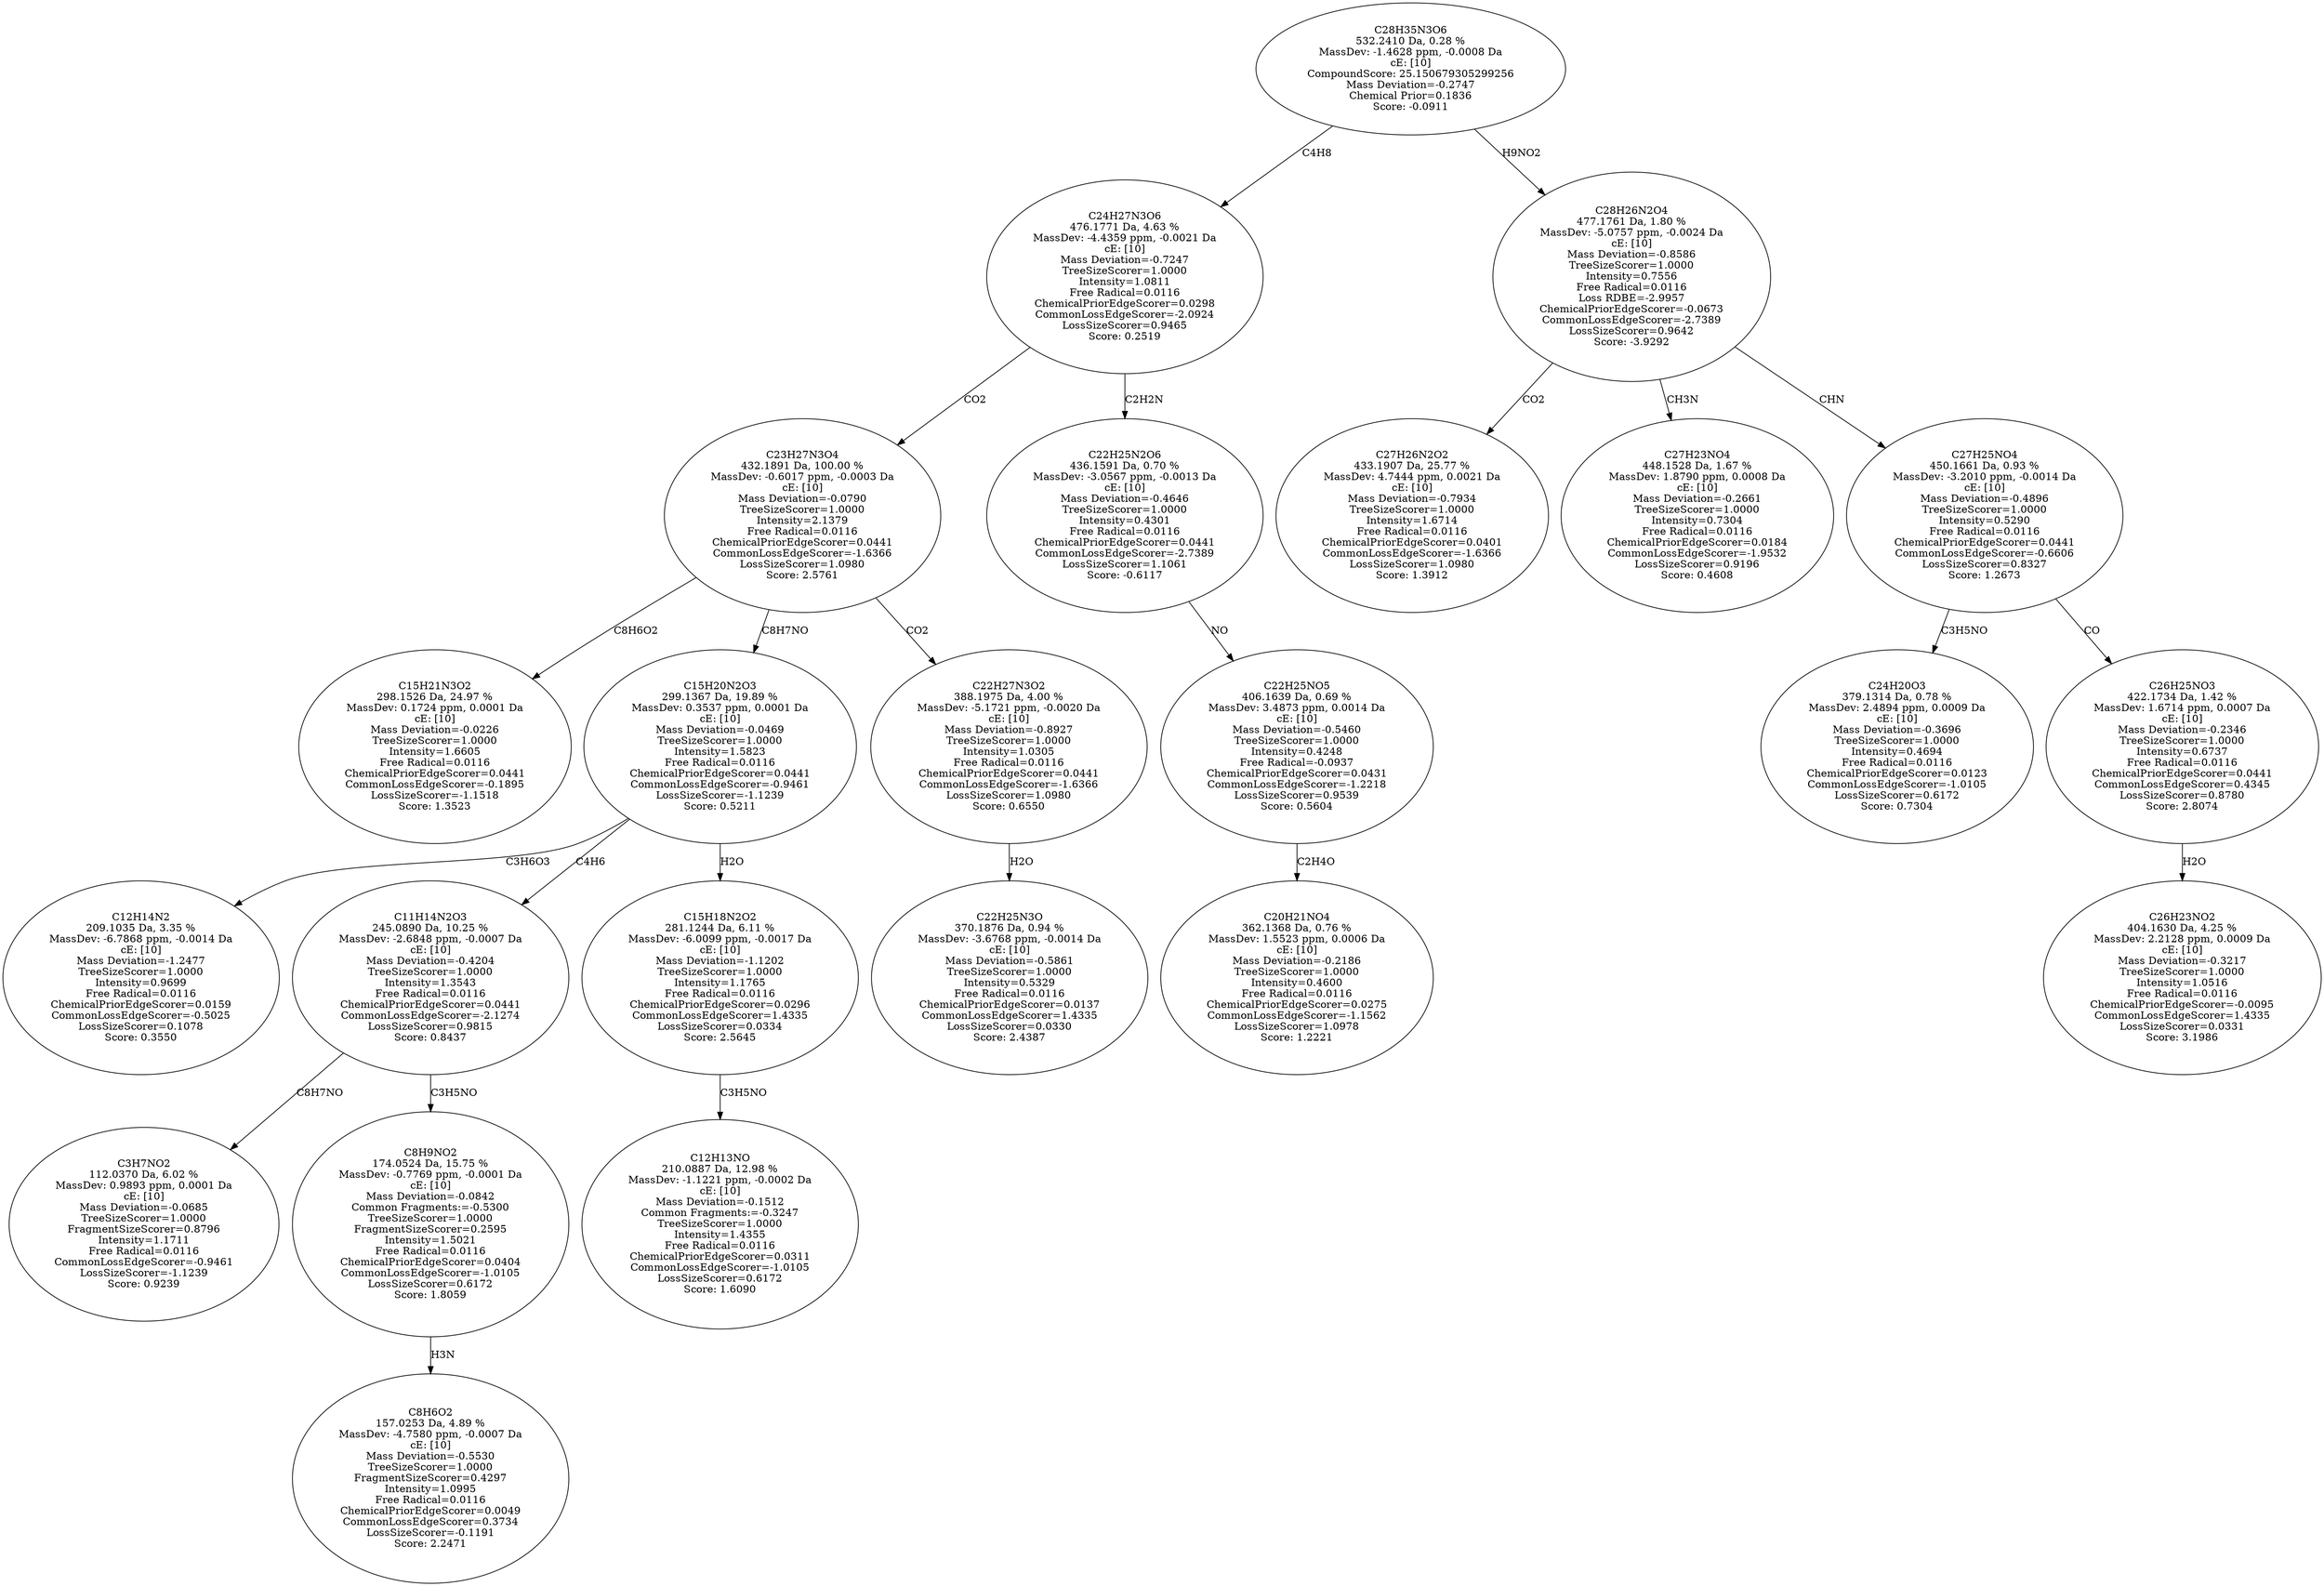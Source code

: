 strict digraph {
v1 [label="C15H21N3O2\n298.1526 Da, 24.97 %\nMassDev: 0.1724 ppm, 0.0001 Da\ncE: [10]\nMass Deviation=-0.0226\nTreeSizeScorer=1.0000\nIntensity=1.6605\nFree Radical=0.0116\nChemicalPriorEdgeScorer=0.0441\nCommonLossEdgeScorer=-0.1895\nLossSizeScorer=-1.1518\nScore: 1.3523"];
v2 [label="C12H14N2\n209.1035 Da, 3.35 %\nMassDev: -6.7868 ppm, -0.0014 Da\ncE: [10]\nMass Deviation=-1.2477\nTreeSizeScorer=1.0000\nIntensity=0.9699\nFree Radical=0.0116\nChemicalPriorEdgeScorer=0.0159\nCommonLossEdgeScorer=-0.5025\nLossSizeScorer=0.1078\nScore: 0.3550"];
v3 [label="C3H7NO2\n112.0370 Da, 6.02 %\nMassDev: 0.9893 ppm, 0.0001 Da\ncE: [10]\nMass Deviation=-0.0685\nTreeSizeScorer=1.0000\nFragmentSizeScorer=0.8796\nIntensity=1.1711\nFree Radical=0.0116\nCommonLossEdgeScorer=-0.9461\nLossSizeScorer=-1.1239\nScore: 0.9239"];
v4 [label="C8H6O2\n157.0253 Da, 4.89 %\nMassDev: -4.7580 ppm, -0.0007 Da\ncE: [10]\nMass Deviation=-0.5530\nTreeSizeScorer=1.0000\nFragmentSizeScorer=0.4297\nIntensity=1.0995\nFree Radical=0.0116\nChemicalPriorEdgeScorer=0.0049\nCommonLossEdgeScorer=0.3734\nLossSizeScorer=-0.1191\nScore: 2.2471"];
v5 [label="C8H9NO2\n174.0524 Da, 15.75 %\nMassDev: -0.7769 ppm, -0.0001 Da\ncE: [10]\nMass Deviation=-0.0842\nCommon Fragments:=-0.5300\nTreeSizeScorer=1.0000\nFragmentSizeScorer=0.2595\nIntensity=1.5021\nFree Radical=0.0116\nChemicalPriorEdgeScorer=0.0404\nCommonLossEdgeScorer=-1.0105\nLossSizeScorer=0.6172\nScore: 1.8059"];
v6 [label="C11H14N2O3\n245.0890 Da, 10.25 %\nMassDev: -2.6848 ppm, -0.0007 Da\ncE: [10]\nMass Deviation=-0.4204\nTreeSizeScorer=1.0000\nIntensity=1.3543\nFree Radical=0.0116\nChemicalPriorEdgeScorer=0.0441\nCommonLossEdgeScorer=-2.1274\nLossSizeScorer=0.9815\nScore: 0.8437"];
v7 [label="C12H13NO\n210.0887 Da, 12.98 %\nMassDev: -1.1221 ppm, -0.0002 Da\ncE: [10]\nMass Deviation=-0.1512\nCommon Fragments:=-0.3247\nTreeSizeScorer=1.0000\nIntensity=1.4355\nFree Radical=0.0116\nChemicalPriorEdgeScorer=0.0311\nCommonLossEdgeScorer=-1.0105\nLossSizeScorer=0.6172\nScore: 1.6090"];
v8 [label="C15H18N2O2\n281.1244 Da, 6.11 %\nMassDev: -6.0099 ppm, -0.0017 Da\ncE: [10]\nMass Deviation=-1.1202\nTreeSizeScorer=1.0000\nIntensity=1.1765\nFree Radical=0.0116\nChemicalPriorEdgeScorer=0.0296\nCommonLossEdgeScorer=1.4335\nLossSizeScorer=0.0334\nScore: 2.5645"];
v9 [label="C15H20N2O3\n299.1367 Da, 19.89 %\nMassDev: 0.3537 ppm, 0.0001 Da\ncE: [10]\nMass Deviation=-0.0469\nTreeSizeScorer=1.0000\nIntensity=1.5823\nFree Radical=0.0116\nChemicalPriorEdgeScorer=0.0441\nCommonLossEdgeScorer=-0.9461\nLossSizeScorer=-1.1239\nScore: 0.5211"];
v10 [label="C22H25N3O\n370.1876 Da, 0.94 %\nMassDev: -3.6768 ppm, -0.0014 Da\ncE: [10]\nMass Deviation=-0.5861\nTreeSizeScorer=1.0000\nIntensity=0.5329\nFree Radical=0.0116\nChemicalPriorEdgeScorer=0.0137\nCommonLossEdgeScorer=1.4335\nLossSizeScorer=0.0330\nScore: 2.4387"];
v11 [label="C22H27N3O2\n388.1975 Da, 4.00 %\nMassDev: -5.1721 ppm, -0.0020 Da\ncE: [10]\nMass Deviation=-0.8927\nTreeSizeScorer=1.0000\nIntensity=1.0305\nFree Radical=0.0116\nChemicalPriorEdgeScorer=0.0441\nCommonLossEdgeScorer=-1.6366\nLossSizeScorer=1.0980\nScore: 0.6550"];
v12 [label="C23H27N3O4\n432.1891 Da, 100.00 %\nMassDev: -0.6017 ppm, -0.0003 Da\ncE: [10]\nMass Deviation=-0.0790\nTreeSizeScorer=1.0000\nIntensity=2.1379\nFree Radical=0.0116\nChemicalPriorEdgeScorer=0.0441\nCommonLossEdgeScorer=-1.6366\nLossSizeScorer=1.0980\nScore: 2.5761"];
v13 [label="C20H21NO4\n362.1368 Da, 0.76 %\nMassDev: 1.5523 ppm, 0.0006 Da\ncE: [10]\nMass Deviation=-0.2186\nTreeSizeScorer=1.0000\nIntensity=0.4600\nFree Radical=0.0116\nChemicalPriorEdgeScorer=0.0275\nCommonLossEdgeScorer=-1.1562\nLossSizeScorer=1.0978\nScore: 1.2221"];
v14 [label="C22H25NO5\n406.1639 Da, 0.69 %\nMassDev: 3.4873 ppm, 0.0014 Da\ncE: [10]\nMass Deviation=-0.5460\nTreeSizeScorer=1.0000\nIntensity=0.4248\nFree Radical=-0.0937\nChemicalPriorEdgeScorer=0.0431\nCommonLossEdgeScorer=-1.2218\nLossSizeScorer=0.9539\nScore: 0.5604"];
v15 [label="C22H25N2O6\n436.1591 Da, 0.70 %\nMassDev: -3.0567 ppm, -0.0013 Da\ncE: [10]\nMass Deviation=-0.4646\nTreeSizeScorer=1.0000\nIntensity=0.4301\nFree Radical=0.0116\nChemicalPriorEdgeScorer=0.0441\nCommonLossEdgeScorer=-2.7389\nLossSizeScorer=1.1061\nScore: -0.6117"];
v16 [label="C24H27N3O6\n476.1771 Da, 4.63 %\nMassDev: -4.4359 ppm, -0.0021 Da\ncE: [10]\nMass Deviation=-0.7247\nTreeSizeScorer=1.0000\nIntensity=1.0811\nFree Radical=0.0116\nChemicalPriorEdgeScorer=0.0298\nCommonLossEdgeScorer=-2.0924\nLossSizeScorer=0.9465\nScore: 0.2519"];
v17 [label="C27H26N2O2\n433.1907 Da, 25.77 %\nMassDev: 4.7444 ppm, 0.0021 Da\ncE: [10]\nMass Deviation=-0.7934\nTreeSizeScorer=1.0000\nIntensity=1.6714\nFree Radical=0.0116\nChemicalPriorEdgeScorer=0.0401\nCommonLossEdgeScorer=-1.6366\nLossSizeScorer=1.0980\nScore: 1.3912"];
v18 [label="C27H23NO4\n448.1528 Da, 1.67 %\nMassDev: 1.8790 ppm, 0.0008 Da\ncE: [10]\nMass Deviation=-0.2661\nTreeSizeScorer=1.0000\nIntensity=0.7304\nFree Radical=0.0116\nChemicalPriorEdgeScorer=0.0184\nCommonLossEdgeScorer=-1.9532\nLossSizeScorer=0.9196\nScore: 0.4608"];
v19 [label="C24H20O3\n379.1314 Da, 0.78 %\nMassDev: 2.4894 ppm, 0.0009 Da\ncE: [10]\nMass Deviation=-0.3696\nTreeSizeScorer=1.0000\nIntensity=0.4694\nFree Radical=0.0116\nChemicalPriorEdgeScorer=0.0123\nCommonLossEdgeScorer=-1.0105\nLossSizeScorer=0.6172\nScore: 0.7304"];
v20 [label="C26H23NO2\n404.1630 Da, 4.25 %\nMassDev: 2.2128 ppm, 0.0009 Da\ncE: [10]\nMass Deviation=-0.3217\nTreeSizeScorer=1.0000\nIntensity=1.0516\nFree Radical=0.0116\nChemicalPriorEdgeScorer=-0.0095\nCommonLossEdgeScorer=1.4335\nLossSizeScorer=0.0331\nScore: 3.1986"];
v21 [label="C26H25NO3\n422.1734 Da, 1.42 %\nMassDev: 1.6714 ppm, 0.0007 Da\ncE: [10]\nMass Deviation=-0.2346\nTreeSizeScorer=1.0000\nIntensity=0.6737\nFree Radical=0.0116\nChemicalPriorEdgeScorer=0.0441\nCommonLossEdgeScorer=0.4345\nLossSizeScorer=0.8780\nScore: 2.8074"];
v22 [label="C27H25NO4\n450.1661 Da, 0.93 %\nMassDev: -3.2010 ppm, -0.0014 Da\ncE: [10]\nMass Deviation=-0.4896\nTreeSizeScorer=1.0000\nIntensity=0.5290\nFree Radical=0.0116\nChemicalPriorEdgeScorer=0.0441\nCommonLossEdgeScorer=-0.6606\nLossSizeScorer=0.8327\nScore: 1.2673"];
v23 [label="C28H26N2O4\n477.1761 Da, 1.80 %\nMassDev: -5.0757 ppm, -0.0024 Da\ncE: [10]\nMass Deviation=-0.8586\nTreeSizeScorer=1.0000\nIntensity=0.7556\nFree Radical=0.0116\nLoss RDBE=-2.9957\nChemicalPriorEdgeScorer=-0.0673\nCommonLossEdgeScorer=-2.7389\nLossSizeScorer=0.9642\nScore: -3.9292"];
v24 [label="C28H35N3O6\n532.2410 Da, 0.28 %\nMassDev: -1.4628 ppm, -0.0008 Da\ncE: [10]\nCompoundScore: 25.150679305299256\nMass Deviation=-0.2747\nChemical Prior=0.1836\nScore: -0.0911"];
v12 -> v1 [label="C8H6O2"];
v9 -> v2 [label="C3H6O3"];
v6 -> v3 [label="C8H7NO"];
v5 -> v4 [label="H3N"];
v6 -> v5 [label="C3H5NO"];
v9 -> v6 [label="C4H6"];
v8 -> v7 [label="C3H5NO"];
v9 -> v8 [label="H2O"];
v12 -> v9 [label="C8H7NO"];
v11 -> v10 [label="H2O"];
v12 -> v11 [label="CO2"];
v16 -> v12 [label="CO2"];
v14 -> v13 [label="C2H4O"];
v15 -> v14 [label="NO"];
v16 -> v15 [label="C2H2N"];
v24 -> v16 [label="C4H8"];
v23 -> v17 [label="CO2"];
v23 -> v18 [label="CH3N"];
v22 -> v19 [label="C3H5NO"];
v21 -> v20 [label="H2O"];
v22 -> v21 [label="CO"];
v23 -> v22 [label="CHN"];
v24 -> v23 [label="H9NO2"];
}